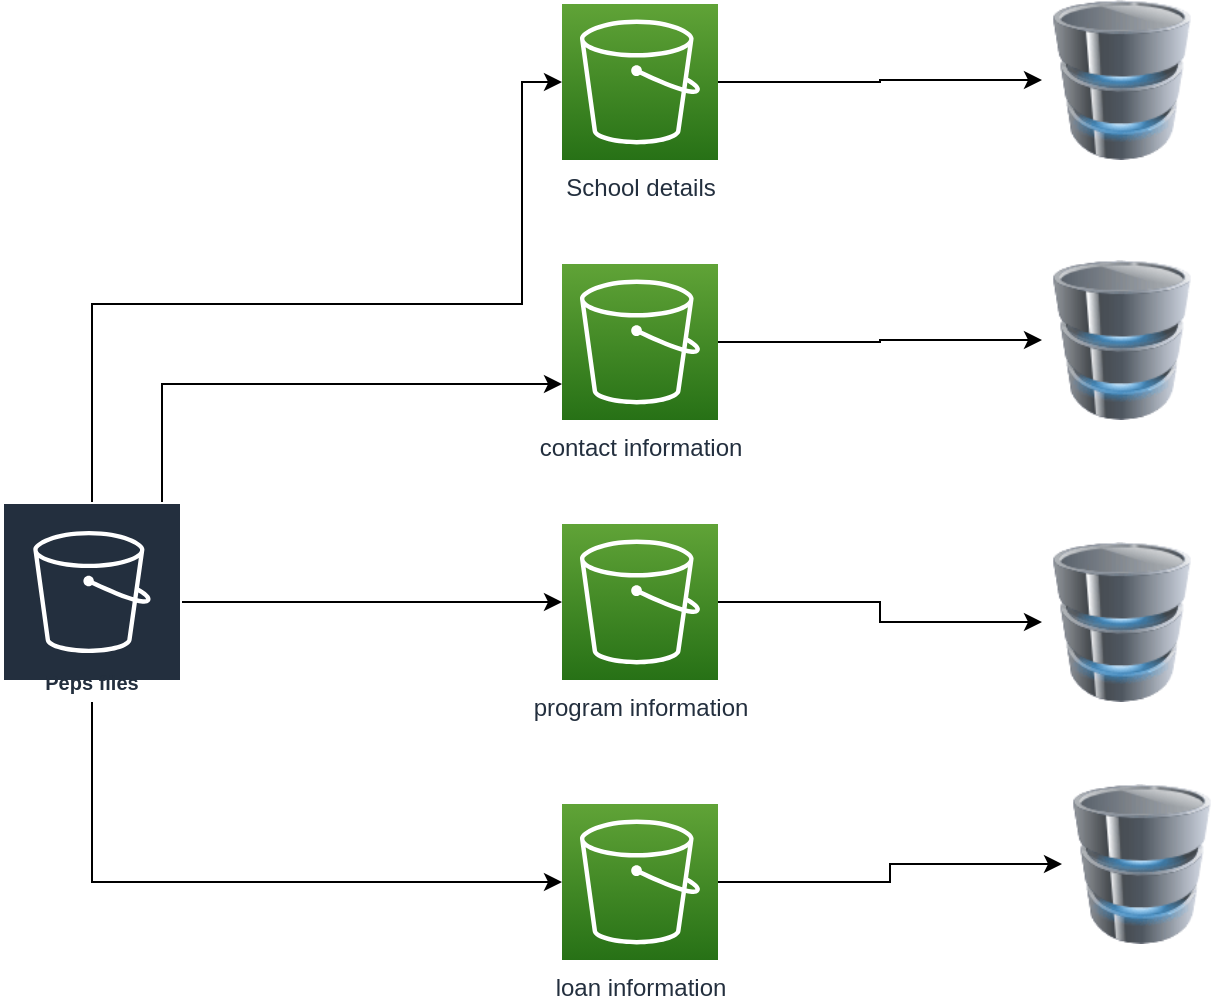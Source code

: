 <mxfile version="15.2.9" type="github">
  <diagram id="voaBTfO0a1mI3v8A3Iy_" name="Page-1">
    <mxGraphModel dx="1291" dy="2110" grid="1" gridSize="10" guides="1" tooltips="1" connect="1" arrows="1" fold="1" page="1" pageScale="1" pageWidth="1500" pageHeight="1500" math="0" shadow="0">
      <root>
        <mxCell id="0" />
        <mxCell id="1" parent="0" />
        <mxCell id="dcPn94lK8peB3dQBP7pp-7" style="edgeStyle=orthogonalEdgeStyle;rounded=0;orthogonalLoop=1;jettySize=auto;html=1;" edge="1" parent="1" source="dcPn94lK8peB3dQBP7pp-1" target="dcPn94lK8peB3dQBP7pp-2">
          <mxGeometry relative="1" as="geometry">
            <mxPoint x="270" y="-1200" as="targetPoint" />
            <Array as="points">
              <mxPoint x="55" y="-1090" />
              <mxPoint x="270" y="-1090" />
              <mxPoint x="270" y="-1201" />
            </Array>
          </mxGeometry>
        </mxCell>
        <mxCell id="dcPn94lK8peB3dQBP7pp-8" style="edgeStyle=orthogonalEdgeStyle;rounded=0;orthogonalLoop=1;jettySize=auto;html=1;" edge="1" parent="1" source="dcPn94lK8peB3dQBP7pp-1" target="dcPn94lK8peB3dQBP7pp-3">
          <mxGeometry relative="1" as="geometry">
            <mxPoint x="250" y="-1030" as="targetPoint" />
            <Array as="points">
              <mxPoint x="90" y="-1050" />
            </Array>
          </mxGeometry>
        </mxCell>
        <mxCell id="dcPn94lK8peB3dQBP7pp-9" style="edgeStyle=orthogonalEdgeStyle;rounded=0;orthogonalLoop=1;jettySize=auto;html=1;entryX=0;entryY=0.5;entryDx=0;entryDy=0;entryPerimeter=0;" edge="1" parent="1" source="dcPn94lK8peB3dQBP7pp-1" target="dcPn94lK8peB3dQBP7pp-4">
          <mxGeometry relative="1" as="geometry" />
        </mxCell>
        <mxCell id="dcPn94lK8peB3dQBP7pp-10" style="edgeStyle=orthogonalEdgeStyle;rounded=0;orthogonalLoop=1;jettySize=auto;html=1;" edge="1" parent="1" source="dcPn94lK8peB3dQBP7pp-1" target="dcPn94lK8peB3dQBP7pp-5">
          <mxGeometry relative="1" as="geometry">
            <mxPoint x="280" y="-760" as="targetPoint" />
            <Array as="points">
              <mxPoint x="55" y="-801" />
            </Array>
          </mxGeometry>
        </mxCell>
        <mxCell id="dcPn94lK8peB3dQBP7pp-1" value="Peps files" style="sketch=0;outlineConnect=0;fontColor=#232F3E;gradientColor=none;strokeColor=#ffffff;fillColor=#232F3E;dashed=0;verticalLabelPosition=middle;verticalAlign=bottom;align=center;html=1;whiteSpace=wrap;fontSize=10;fontStyle=1;spacing=3;shape=mxgraph.aws4.productIcon;prIcon=mxgraph.aws4.s3;" vertex="1" parent="1">
          <mxGeometry x="10" y="-991" width="90" height="100" as="geometry" />
        </mxCell>
        <mxCell id="dcPn94lK8peB3dQBP7pp-12" style="edgeStyle=orthogonalEdgeStyle;rounded=0;orthogonalLoop=1;jettySize=auto;html=1;" edge="1" parent="1" source="dcPn94lK8peB3dQBP7pp-2" target="dcPn94lK8peB3dQBP7pp-11">
          <mxGeometry relative="1" as="geometry" />
        </mxCell>
        <mxCell id="dcPn94lK8peB3dQBP7pp-2" value="School details" style="sketch=0;points=[[0,0,0],[0.25,0,0],[0.5,0,0],[0.75,0,0],[1,0,0],[0,1,0],[0.25,1,0],[0.5,1,0],[0.75,1,0],[1,1,0],[0,0.25,0],[0,0.5,0],[0,0.75,0],[1,0.25,0],[1,0.5,0],[1,0.75,0]];outlineConnect=0;fontColor=#232F3E;gradientColor=#60A337;gradientDirection=north;fillColor=#277116;strokeColor=#ffffff;dashed=0;verticalLabelPosition=bottom;verticalAlign=top;align=center;html=1;fontSize=12;fontStyle=0;aspect=fixed;shape=mxgraph.aws4.resourceIcon;resIcon=mxgraph.aws4.s3;" vertex="1" parent="1">
          <mxGeometry x="290" y="-1240" width="78" height="78" as="geometry" />
        </mxCell>
        <mxCell id="dcPn94lK8peB3dQBP7pp-16" style="edgeStyle=orthogonalEdgeStyle;rounded=0;orthogonalLoop=1;jettySize=auto;html=1;entryX=0;entryY=0.5;entryDx=0;entryDy=0;" edge="1" parent="1" source="dcPn94lK8peB3dQBP7pp-3" target="dcPn94lK8peB3dQBP7pp-13">
          <mxGeometry relative="1" as="geometry" />
        </mxCell>
        <mxCell id="dcPn94lK8peB3dQBP7pp-3" value="contact information" style="sketch=0;points=[[0,0,0],[0.25,0,0],[0.5,0,0],[0.75,0,0],[1,0,0],[0,1,0],[0.25,1,0],[0.5,1,0],[0.75,1,0],[1,1,0],[0,0.25,0],[0,0.5,0],[0,0.75,0],[1,0.25,0],[1,0.5,0],[1,0.75,0]];outlineConnect=0;fontColor=#232F3E;gradientColor=#60A337;gradientDirection=north;fillColor=#277116;strokeColor=#ffffff;dashed=0;verticalLabelPosition=bottom;verticalAlign=top;align=center;html=1;fontSize=12;fontStyle=0;aspect=fixed;shape=mxgraph.aws4.resourceIcon;resIcon=mxgraph.aws4.s3;" vertex="1" parent="1">
          <mxGeometry x="290" y="-1110" width="78" height="78" as="geometry" />
        </mxCell>
        <mxCell id="dcPn94lK8peB3dQBP7pp-17" style="edgeStyle=orthogonalEdgeStyle;rounded=0;orthogonalLoop=1;jettySize=auto;html=1;" edge="1" parent="1" source="dcPn94lK8peB3dQBP7pp-4" target="dcPn94lK8peB3dQBP7pp-14">
          <mxGeometry relative="1" as="geometry" />
        </mxCell>
        <mxCell id="dcPn94lK8peB3dQBP7pp-4" value="program information" style="sketch=0;points=[[0,0,0],[0.25,0,0],[0.5,0,0],[0.75,0,0],[1,0,0],[0,1,0],[0.25,1,0],[0.5,1,0],[0.75,1,0],[1,1,0],[0,0.25,0],[0,0.5,0],[0,0.75,0],[1,0.25,0],[1,0.5,0],[1,0.75,0]];outlineConnect=0;fontColor=#232F3E;gradientColor=#60A337;gradientDirection=north;fillColor=#277116;strokeColor=#ffffff;dashed=0;verticalLabelPosition=bottom;verticalAlign=top;align=center;html=1;fontSize=12;fontStyle=0;aspect=fixed;shape=mxgraph.aws4.resourceIcon;resIcon=mxgraph.aws4.s3;" vertex="1" parent="1">
          <mxGeometry x="290" y="-980" width="78" height="78" as="geometry" />
        </mxCell>
        <mxCell id="dcPn94lK8peB3dQBP7pp-18" style="edgeStyle=orthogonalEdgeStyle;rounded=0;orthogonalLoop=1;jettySize=auto;html=1;" edge="1" parent="1" source="dcPn94lK8peB3dQBP7pp-5" target="dcPn94lK8peB3dQBP7pp-15">
          <mxGeometry relative="1" as="geometry" />
        </mxCell>
        <mxCell id="dcPn94lK8peB3dQBP7pp-5" value="loan information" style="sketch=0;points=[[0,0,0],[0.25,0,0],[0.5,0,0],[0.75,0,0],[1,0,0],[0,1,0],[0.25,1,0],[0.5,1,0],[0.75,1,0],[1,1,0],[0,0.25,0],[0,0.5,0],[0,0.75,0],[1,0.25,0],[1,0.5,0],[1,0.75,0]];outlineConnect=0;fontColor=#232F3E;gradientColor=#60A337;gradientDirection=north;fillColor=#277116;strokeColor=#ffffff;dashed=0;verticalLabelPosition=bottom;verticalAlign=top;align=center;html=1;fontSize=12;fontStyle=0;aspect=fixed;shape=mxgraph.aws4.resourceIcon;resIcon=mxgraph.aws4.s3;" vertex="1" parent="1">
          <mxGeometry x="290" y="-840" width="78" height="78" as="geometry" />
        </mxCell>
        <mxCell id="dcPn94lK8peB3dQBP7pp-11" value="" style="image;html=1;image=img/lib/clip_art/computers/Database_128x128.png" vertex="1" parent="1">
          <mxGeometry x="530" y="-1242" width="80" height="80" as="geometry" />
        </mxCell>
        <mxCell id="dcPn94lK8peB3dQBP7pp-13" value="" style="image;html=1;image=img/lib/clip_art/computers/Database_128x128.png" vertex="1" parent="1">
          <mxGeometry x="530" y="-1112" width="80" height="80" as="geometry" />
        </mxCell>
        <mxCell id="dcPn94lK8peB3dQBP7pp-14" value="" style="image;html=1;image=img/lib/clip_art/computers/Database_128x128.png" vertex="1" parent="1">
          <mxGeometry x="530" y="-971" width="80" height="80" as="geometry" />
        </mxCell>
        <mxCell id="dcPn94lK8peB3dQBP7pp-15" value="" style="image;html=1;image=img/lib/clip_art/computers/Database_128x128.png" vertex="1" parent="1">
          <mxGeometry x="540" y="-850" width="80" height="80" as="geometry" />
        </mxCell>
      </root>
    </mxGraphModel>
  </diagram>
</mxfile>
